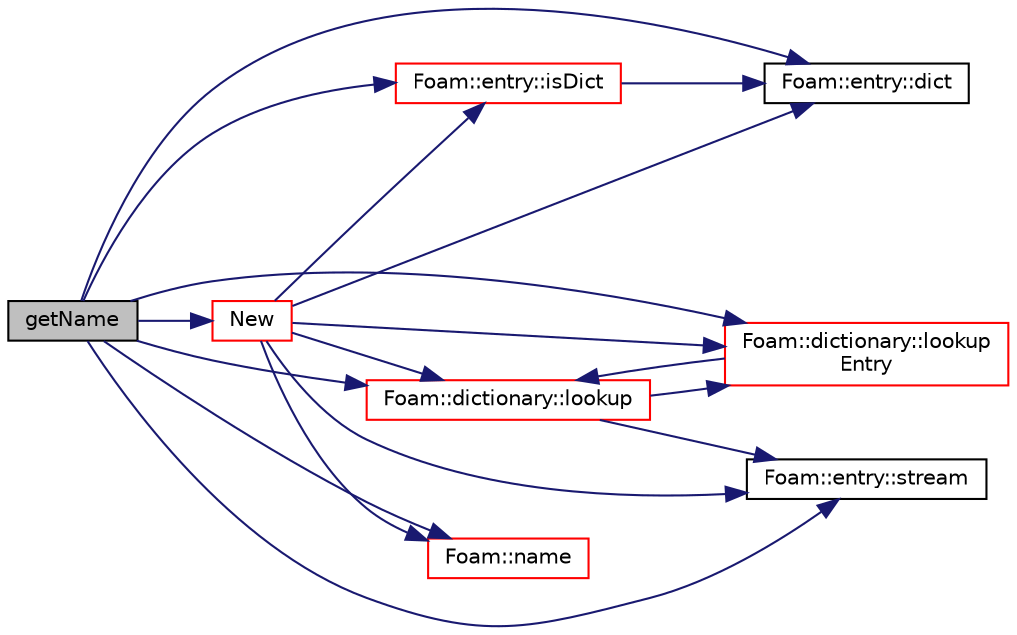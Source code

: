 digraph "getName"
{
  bgcolor="transparent";
  edge [fontname="Helvetica",fontsize="10",labelfontname="Helvetica",labelfontsize="10"];
  node [fontname="Helvetica",fontsize="10",shape=record];
  rankdir="LR";
  Node10 [label="getName",height=0.2,width=0.4,color="black", fillcolor="grey75", style="filled", fontcolor="black"];
  Node10 -> Node11 [color="midnightblue",fontsize="10",style="solid",fontname="Helvetica"];
  Node11 [label="Foam::entry::dict",height=0.2,width=0.4,color="black",URL="$a27137.html#abd246c36ef3a3776f7d6e517dc9621af",tooltip="Return dictionary if this entry is a dictionary. "];
  Node10 -> Node12 [color="midnightblue",fontsize="10",style="solid",fontname="Helvetica"];
  Node12 [label="Foam::entry::isDict",height=0.2,width=0.4,color="red",URL="$a27137.html#a33b200039e283c4ad4ad9a4756ffafd1",tooltip="Return true if this entry is a dictionary. "];
  Node12 -> Node11 [color="midnightblue",fontsize="10",style="solid",fontname="Helvetica"];
  Node10 -> Node56 [color="midnightblue",fontsize="10",style="solid",fontname="Helvetica"];
  Node56 [label="Foam::dictionary::lookup",height=0.2,width=0.4,color="red",URL="$a27129.html#a6a0727fa523e48977e27348663def509",tooltip="Find and return an entry data stream. "];
  Node56 -> Node57 [color="midnightblue",fontsize="10",style="solid",fontname="Helvetica"];
  Node57 [label="Foam::dictionary::lookup\lEntry",height=0.2,width=0.4,color="red",URL="$a27129.html#a89fbd35cd2ce3d28cb51982b3d903201",tooltip="Find and return an entry data stream if present otherwise error. "];
  Node57 -> Node56 [color="midnightblue",fontsize="10",style="solid",fontname="Helvetica"];
  Node56 -> Node233 [color="midnightblue",fontsize="10",style="solid",fontname="Helvetica"];
  Node233 [label="Foam::entry::stream",height=0.2,width=0.4,color="black",URL="$a27137.html#a3af18be98df6d673e0a40a4e38c350d1",tooltip="Return token stream if this entry is a primitive entry. "];
  Node10 -> Node57 [color="midnightblue",fontsize="10",style="solid",fontname="Helvetica"];
  Node10 -> Node188 [color="midnightblue",fontsize="10",style="solid",fontname="Helvetica"];
  Node188 [label="Foam::name",height=0.2,width=0.4,color="red",URL="$a21851.html#adcb0df2bd4953cb6bb390272d8263c3a",tooltip="Return a string representation of a complex. "];
  Node10 -> Node308 [color="midnightblue",fontsize="10",style="solid",fontname="Helvetica"];
  Node308 [label="New",height=0.2,width=0.4,color="red",URL="$a27937.html#a8d5691dd7f25aa4a7f95ac1e786df099",tooltip="Return a new smoother. "];
  Node308 -> Node188 [color="midnightblue",fontsize="10",style="solid",fontname="Helvetica"];
  Node308 -> Node57 [color="midnightblue",fontsize="10",style="solid",fontname="Helvetica"];
  Node308 -> Node12 [color="midnightblue",fontsize="10",style="solid",fontname="Helvetica"];
  Node308 -> Node11 [color="midnightblue",fontsize="10",style="solid",fontname="Helvetica"];
  Node308 -> Node56 [color="midnightblue",fontsize="10",style="solid",fontname="Helvetica"];
  Node308 -> Node233 [color="midnightblue",fontsize="10",style="solid",fontname="Helvetica"];
  Node10 -> Node233 [color="midnightblue",fontsize="10",style="solid",fontname="Helvetica"];
}
